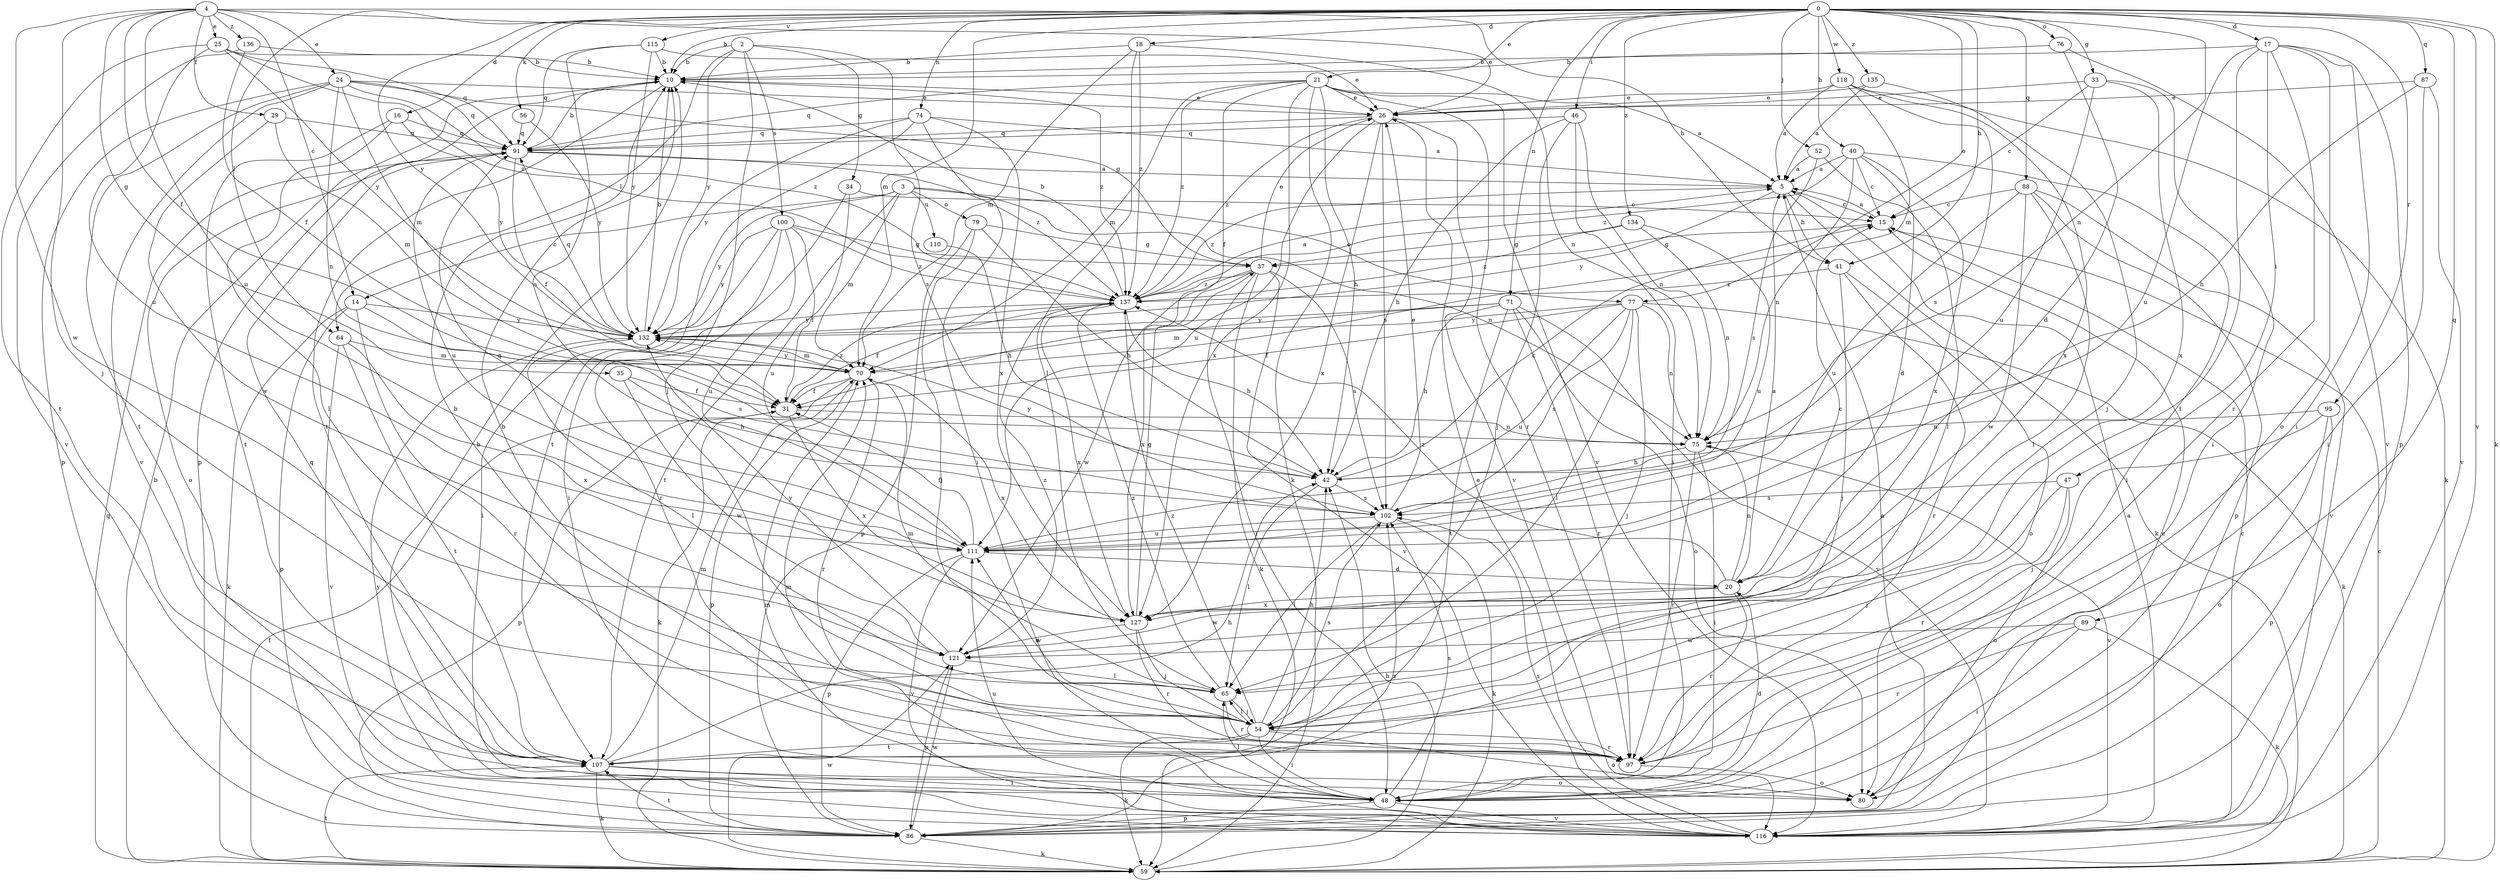 strict digraph  {
0;
2;
3;
4;
5;
10;
14;
15;
16;
17;
18;
20;
21;
24;
25;
26;
29;
31;
33;
34;
35;
37;
40;
41;
42;
46;
47;
48;
52;
54;
56;
59;
64;
65;
70;
71;
74;
75;
76;
77;
79;
80;
86;
87;
88;
89;
91;
95;
97;
100;
102;
107;
110;
111;
115;
116;
118;
121;
127;
132;
134;
135;
136;
137;
0 -> 10  [label=b];
0 -> 16  [label=d];
0 -> 17  [label=d];
0 -> 18  [label=d];
0 -> 21  [label=e];
0 -> 33  [label=g];
0 -> 40  [label=h];
0 -> 41  [label=h];
0 -> 46  [label=i];
0 -> 52  [label=j];
0 -> 56  [label=k];
0 -> 59  [label=k];
0 -> 64  [label=l];
0 -> 70  [label=m];
0 -> 71  [label=n];
0 -> 74  [label=n];
0 -> 75  [label=n];
0 -> 76  [label=o];
0 -> 77  [label=o];
0 -> 87  [label=q];
0 -> 88  [label=q];
0 -> 89  [label=q];
0 -> 95  [label=r];
0 -> 115  [label=v];
0 -> 116  [label=v];
0 -> 118  [label=w];
0 -> 132  [label=y];
0 -> 134  [label=z];
0 -> 135  [label=z];
2 -> 10  [label=b];
2 -> 34  [label=g];
2 -> 54  [label=j];
2 -> 64  [label=l];
2 -> 100  [label=s];
2 -> 102  [label=s];
2 -> 132  [label=y];
3 -> 14  [label=c];
3 -> 70  [label=m];
3 -> 75  [label=n];
3 -> 77  [label=o];
3 -> 79  [label=o];
3 -> 107  [label=t];
3 -> 110  [label=u];
3 -> 132  [label=y];
4 -> 14  [label=c];
4 -> 24  [label=e];
4 -> 25  [label=e];
4 -> 26  [label=e];
4 -> 29  [label=f];
4 -> 31  [label=f];
4 -> 35  [label=g];
4 -> 41  [label=h];
4 -> 54  [label=j];
4 -> 111  [label=u];
4 -> 121  [label=w];
4 -> 136  [label=z];
5 -> 15  [label=c];
5 -> 41  [label=h];
5 -> 59  [label=k];
5 -> 132  [label=y];
5 -> 137  [label=z];
10 -> 26  [label=e];
10 -> 86  [label=p];
10 -> 107  [label=t];
10 -> 137  [label=z];
14 -> 59  [label=k];
14 -> 86  [label=p];
14 -> 97  [label=r];
14 -> 102  [label=s];
14 -> 132  [label=y];
15 -> 5  [label=a];
15 -> 37  [label=g];
16 -> 65  [label=l];
16 -> 91  [label=q];
16 -> 107  [label=t];
16 -> 132  [label=y];
17 -> 10  [label=b];
17 -> 47  [label=i];
17 -> 48  [label=i];
17 -> 80  [label=o];
17 -> 86  [label=p];
17 -> 97  [label=r];
17 -> 107  [label=t];
17 -> 111  [label=u];
18 -> 10  [label=b];
18 -> 65  [label=l];
18 -> 70  [label=m];
18 -> 75  [label=n];
18 -> 137  [label=z];
20 -> 5  [label=a];
20 -> 15  [label=c];
20 -> 75  [label=n];
20 -> 97  [label=r];
20 -> 121  [label=w];
20 -> 127  [label=x];
20 -> 137  [label=z];
21 -> 5  [label=a];
21 -> 26  [label=e];
21 -> 31  [label=f];
21 -> 42  [label=h];
21 -> 59  [label=k];
21 -> 70  [label=m];
21 -> 91  [label=q];
21 -> 97  [label=r];
21 -> 116  [label=v];
21 -> 127  [label=x];
21 -> 137  [label=z];
24 -> 26  [label=e];
24 -> 37  [label=g];
24 -> 70  [label=m];
24 -> 75  [label=n];
24 -> 86  [label=p];
24 -> 91  [label=q];
24 -> 107  [label=t];
24 -> 116  [label=v];
24 -> 137  [label=z];
25 -> 10  [label=b];
25 -> 91  [label=q];
25 -> 107  [label=t];
25 -> 111  [label=u];
25 -> 132  [label=y];
25 -> 137  [label=z];
26 -> 91  [label=q];
26 -> 102  [label=s];
26 -> 111  [label=u];
26 -> 116  [label=v];
26 -> 127  [label=x];
26 -> 137  [label=z];
29 -> 70  [label=m];
29 -> 91  [label=q];
29 -> 121  [label=w];
31 -> 75  [label=n];
31 -> 86  [label=p];
31 -> 127  [label=x];
31 -> 137  [label=z];
33 -> 15  [label=c];
33 -> 26  [label=e];
33 -> 48  [label=i];
33 -> 111  [label=u];
33 -> 127  [label=x];
34 -> 15  [label=c];
34 -> 48  [label=i];
34 -> 111  [label=u];
35 -> 31  [label=f];
35 -> 42  [label=h];
35 -> 121  [label=w];
37 -> 26  [label=e];
37 -> 48  [label=i];
37 -> 59  [label=k];
37 -> 102  [label=s];
37 -> 116  [label=v];
37 -> 121  [label=w];
37 -> 127  [label=x];
37 -> 137  [label=z];
40 -> 5  [label=a];
40 -> 15  [label=c];
40 -> 20  [label=d];
40 -> 48  [label=i];
40 -> 75  [label=n];
40 -> 127  [label=x];
40 -> 137  [label=z];
41 -> 54  [label=j];
41 -> 80  [label=o];
41 -> 97  [label=r];
41 -> 137  [label=z];
42 -> 15  [label=c];
42 -> 65  [label=l];
42 -> 102  [label=s];
42 -> 132  [label=y];
46 -> 42  [label=h];
46 -> 48  [label=i];
46 -> 54  [label=j];
46 -> 75  [label=n];
46 -> 91  [label=q];
47 -> 54  [label=j];
47 -> 80  [label=o];
47 -> 97  [label=r];
47 -> 102  [label=s];
48 -> 10  [label=b];
48 -> 20  [label=d];
48 -> 65  [label=l];
48 -> 70  [label=m];
48 -> 86  [label=p];
48 -> 102  [label=s];
48 -> 116  [label=v];
52 -> 5  [label=a];
52 -> 65  [label=l];
52 -> 102  [label=s];
54 -> 10  [label=b];
54 -> 42  [label=h];
54 -> 48  [label=i];
54 -> 59  [label=k];
54 -> 65  [label=l];
54 -> 80  [label=o];
54 -> 97  [label=r];
54 -> 102  [label=s];
54 -> 107  [label=t];
54 -> 111  [label=u];
54 -> 137  [label=z];
56 -> 91  [label=q];
56 -> 132  [label=y];
59 -> 10  [label=b];
59 -> 15  [label=c];
59 -> 31  [label=f];
59 -> 42  [label=h];
59 -> 91  [label=q];
59 -> 107  [label=t];
59 -> 121  [label=w];
64 -> 70  [label=m];
64 -> 107  [label=t];
64 -> 116  [label=v];
64 -> 127  [label=x];
65 -> 54  [label=j];
65 -> 70  [label=m];
65 -> 97  [label=r];
65 -> 137  [label=z];
70 -> 31  [label=f];
70 -> 59  [label=k];
70 -> 86  [label=p];
70 -> 97  [label=r];
70 -> 127  [label=x];
70 -> 132  [label=y];
71 -> 42  [label=h];
71 -> 70  [label=m];
71 -> 80  [label=o];
71 -> 97  [label=r];
71 -> 107  [label=t];
71 -> 116  [label=v];
71 -> 132  [label=y];
74 -> 5  [label=a];
74 -> 48  [label=i];
74 -> 91  [label=q];
74 -> 107  [label=t];
74 -> 127  [label=x];
74 -> 132  [label=y];
75 -> 42  [label=h];
75 -> 48  [label=i];
75 -> 97  [label=r];
75 -> 116  [label=v];
76 -> 10  [label=b];
76 -> 20  [label=d];
76 -> 116  [label=v];
77 -> 31  [label=f];
77 -> 54  [label=j];
77 -> 59  [label=k];
77 -> 65  [label=l];
77 -> 75  [label=n];
77 -> 102  [label=s];
77 -> 111  [label=u];
77 -> 132  [label=y];
79 -> 37  [label=g];
79 -> 42  [label=h];
79 -> 54  [label=j];
79 -> 86  [label=p];
86 -> 5  [label=a];
86 -> 15  [label=c];
86 -> 59  [label=k];
86 -> 102  [label=s];
86 -> 107  [label=t];
86 -> 121  [label=w];
87 -> 26  [label=e];
87 -> 42  [label=h];
87 -> 48  [label=i];
87 -> 116  [label=v];
88 -> 15  [label=c];
88 -> 65  [label=l];
88 -> 86  [label=p];
88 -> 111  [label=u];
88 -> 116  [label=v];
88 -> 121  [label=w];
89 -> 48  [label=i];
89 -> 59  [label=k];
89 -> 97  [label=r];
89 -> 121  [label=w];
91 -> 5  [label=a];
91 -> 10  [label=b];
91 -> 31  [label=f];
91 -> 80  [label=o];
91 -> 111  [label=u];
91 -> 137  [label=z];
95 -> 54  [label=j];
95 -> 75  [label=n];
95 -> 80  [label=o];
95 -> 86  [label=p];
97 -> 10  [label=b];
97 -> 80  [label=o];
100 -> 31  [label=f];
100 -> 37  [label=g];
100 -> 48  [label=i];
100 -> 97  [label=r];
100 -> 111  [label=u];
100 -> 132  [label=y];
100 -> 137  [label=z];
102 -> 26  [label=e];
102 -> 59  [label=k];
102 -> 65  [label=l];
102 -> 111  [label=u];
107 -> 42  [label=h];
107 -> 48  [label=i];
107 -> 59  [label=k];
107 -> 70  [label=m];
107 -> 80  [label=o];
107 -> 91  [label=q];
110 -> 42  [label=h];
111 -> 20  [label=d];
111 -> 31  [label=f];
111 -> 86  [label=p];
111 -> 91  [label=q];
111 -> 116  [label=v];
115 -> 10  [label=b];
115 -> 26  [label=e];
115 -> 91  [label=q];
115 -> 102  [label=s];
115 -> 132  [label=y];
116 -> 5  [label=a];
116 -> 15  [label=c];
116 -> 26  [label=e];
116 -> 70  [label=m];
116 -> 102  [label=s];
116 -> 111  [label=u];
116 -> 132  [label=y];
118 -> 5  [label=a];
118 -> 26  [label=e];
118 -> 59  [label=k];
118 -> 70  [label=m];
118 -> 102  [label=s];
118 -> 127  [label=x];
121 -> 65  [label=l];
121 -> 86  [label=p];
121 -> 132  [label=y];
121 -> 137  [label=z];
127 -> 37  [label=g];
127 -> 54  [label=j];
127 -> 97  [label=r];
127 -> 121  [label=w];
132 -> 10  [label=b];
132 -> 65  [label=l];
132 -> 70  [label=m];
132 -> 91  [label=q];
134 -> 37  [label=g];
134 -> 75  [label=n];
134 -> 111  [label=u];
134 -> 137  [label=z];
135 -> 5  [label=a];
135 -> 26  [label=e];
135 -> 54  [label=j];
136 -> 10  [label=b];
136 -> 31  [label=f];
136 -> 116  [label=v];
137 -> 5  [label=a];
137 -> 10  [label=b];
137 -> 31  [label=f];
137 -> 42  [label=h];
137 -> 127  [label=x];
137 -> 132  [label=y];
}
